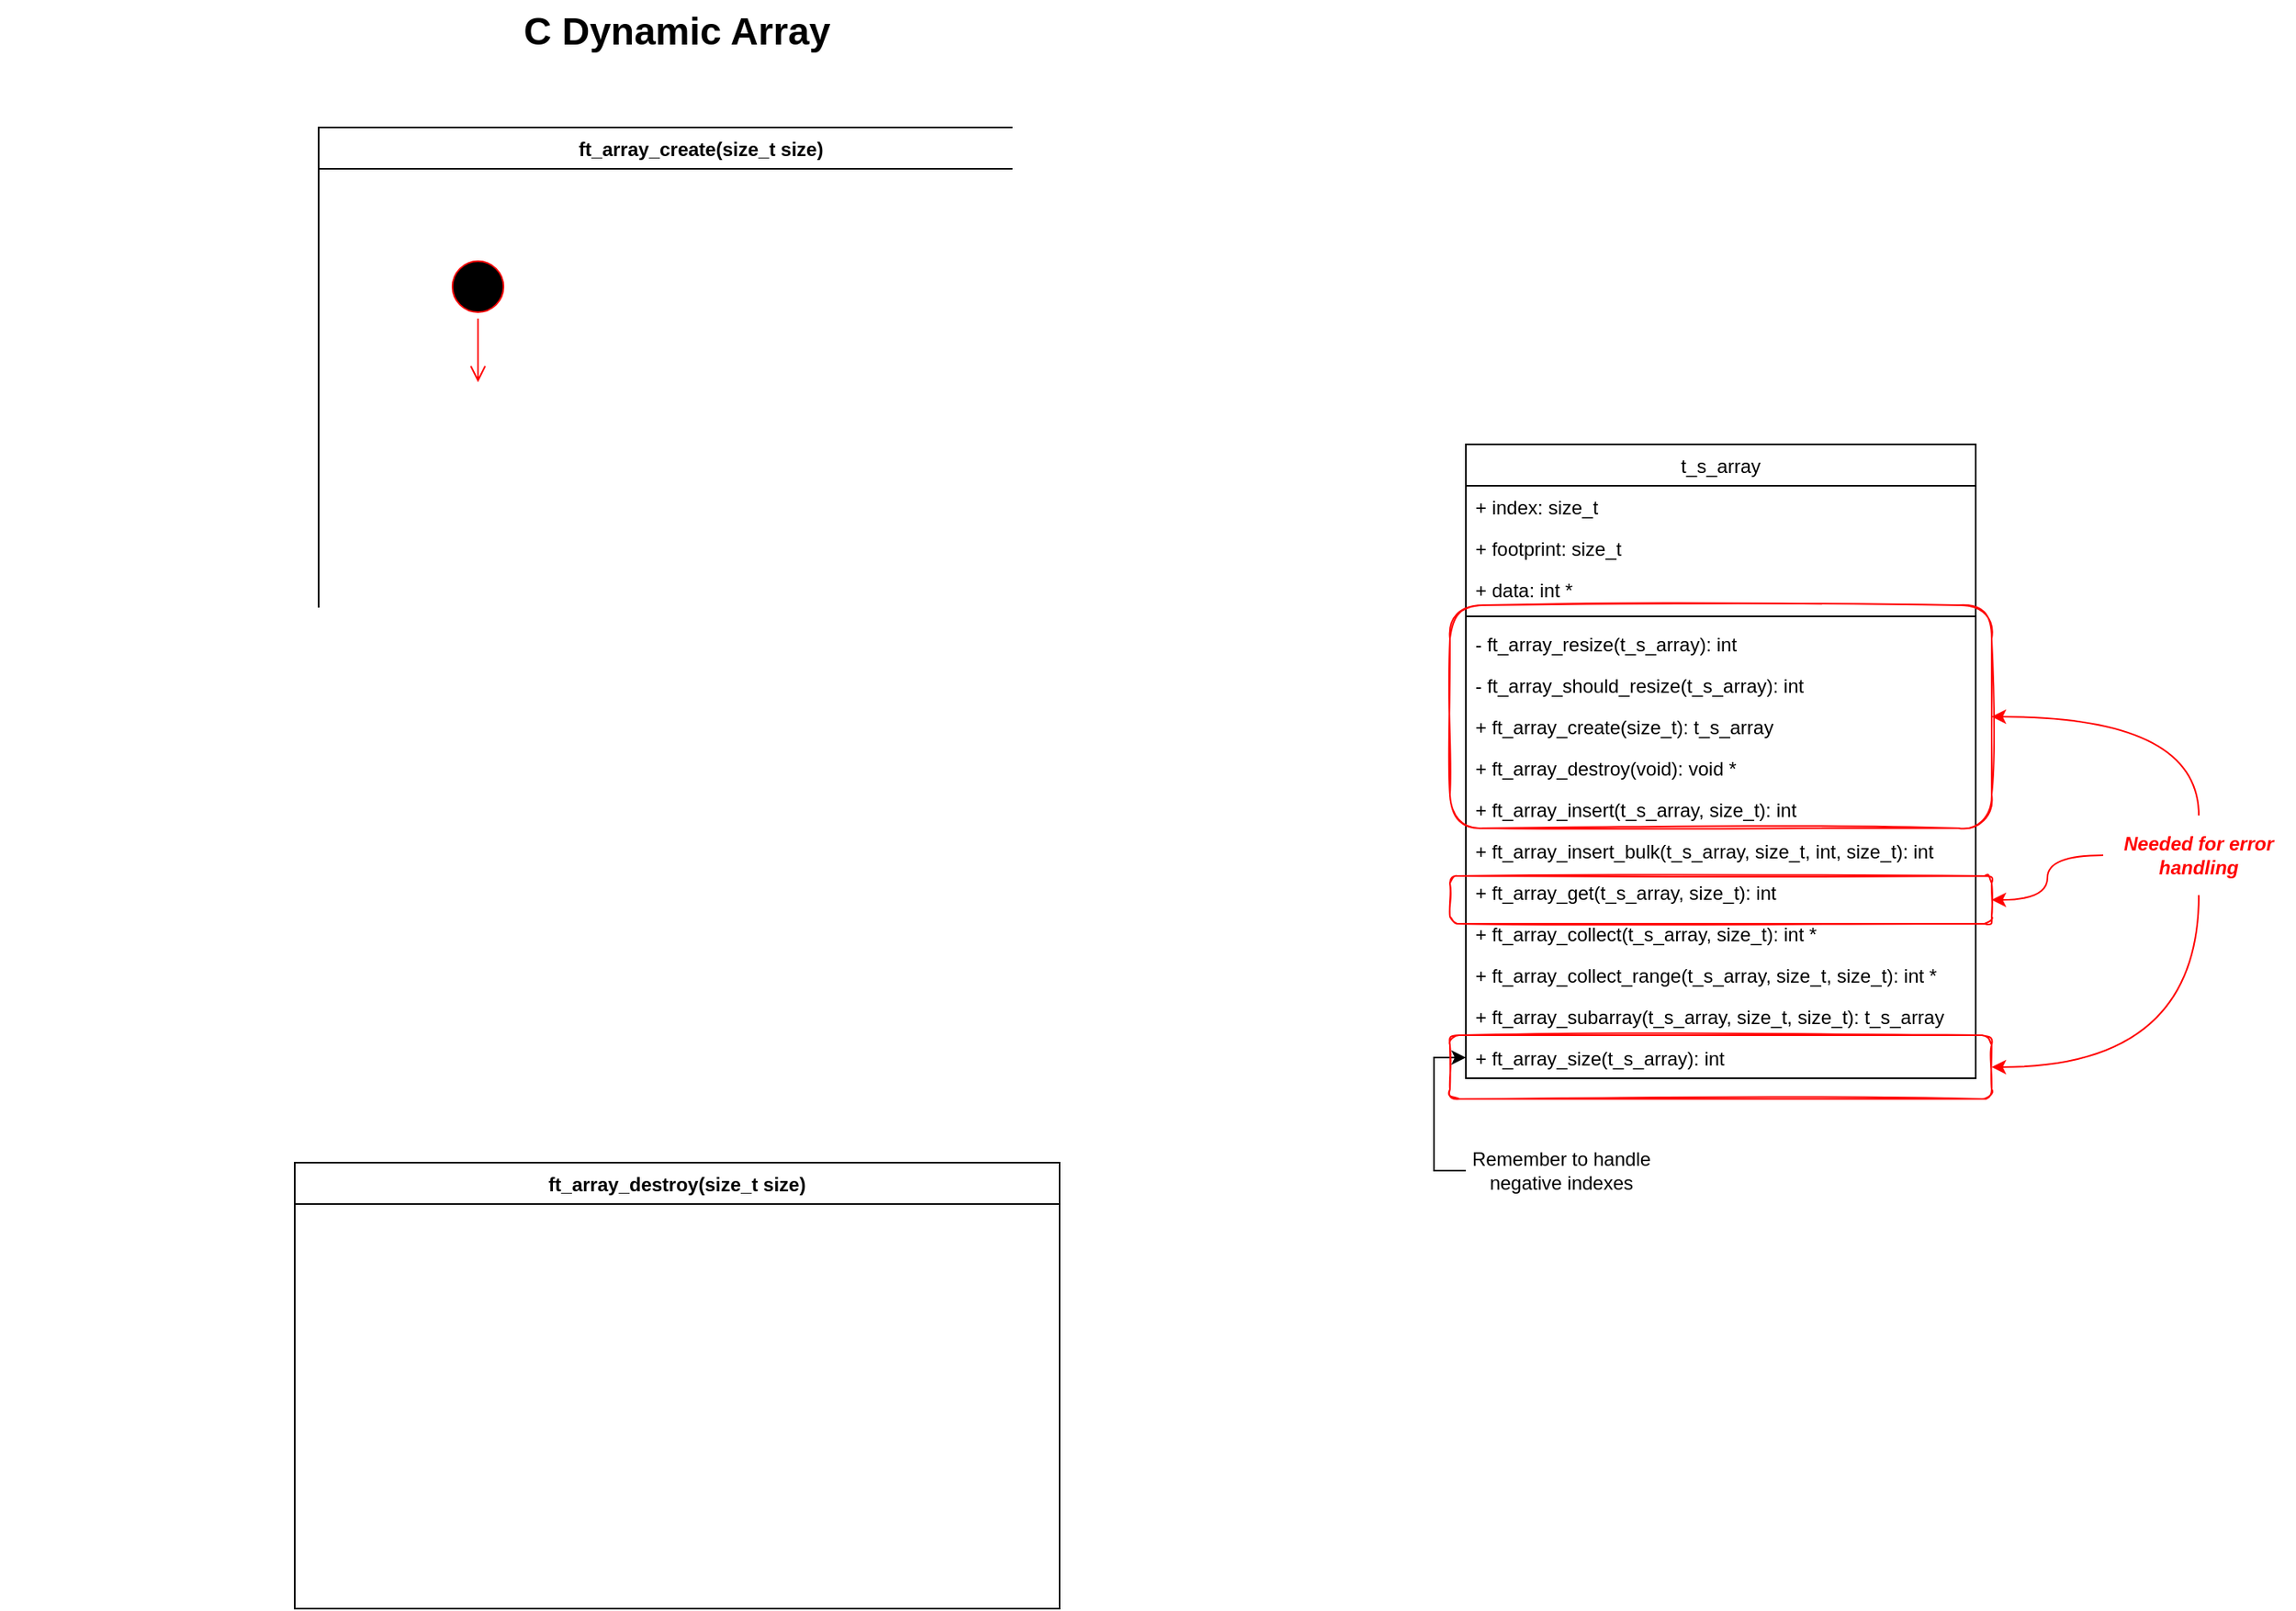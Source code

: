 <mxfile version="20.3.0" type="device"><diagram id="RxPq5M6aBFOzse15CknE" name="Page-1"><mxGraphModel dx="1550" dy="939" grid="1" gridSize="10" guides="1" tooltips="1" connect="1" arrows="1" fold="1" page="1" pageScale="1" pageWidth="850" pageHeight="1100" math="0" shadow="0"><root><mxCell id="0"/><mxCell id="1" parent="0"/><mxCell id="ED0mw1yfPhZeLFWMwnXd-1" value="C Dynamic Array" style="text;html=1;strokeColor=none;fillColor=none;align=center;verticalAlign=middle;whiteSpace=wrap;rounded=0;fontStyle=1;fontSize=24;" parent="1" vertex="1"><mxGeometry width="850" height="40" as="geometry"/></mxCell><mxCell id="ED0mw1yfPhZeLFWMwnXd-2" value="t_s_array" style="swimlane;fontStyle=0;childLayout=stackLayout;horizontal=1;startSize=26;fillColor=none;horizontalStack=0;resizeParent=1;resizeParentMax=0;resizeLast=0;collapsible=1;marginBottom=0;" parent="1" vertex="1"><mxGeometry x="920" y="279" width="320" height="398" as="geometry"/></mxCell><mxCell id="ED0mw1yfPhZeLFWMwnXd-3" value="+ index: size_t" style="text;strokeColor=none;fillColor=none;align=left;verticalAlign=top;spacingLeft=4;spacingRight=4;overflow=hidden;rotatable=0;points=[[0,0.5],[1,0.5]];portConstraint=eastwest;" parent="ED0mw1yfPhZeLFWMwnXd-2" vertex="1"><mxGeometry y="26" width="320" height="26" as="geometry"/></mxCell><mxCell id="U8qEiWb_Wn1M5E_5rWmB-1" value="+ footprint: size_t" style="text;strokeColor=none;fillColor=none;align=left;verticalAlign=top;spacingLeft=4;spacingRight=4;overflow=hidden;rotatable=0;points=[[0,0.5],[1,0.5]];portConstraint=eastwest;" parent="ED0mw1yfPhZeLFWMwnXd-2" vertex="1"><mxGeometry y="52" width="320" height="26" as="geometry"/></mxCell><mxCell id="ED0mw1yfPhZeLFWMwnXd-4" value="+ data: int *" style="text;strokeColor=none;fillColor=none;align=left;verticalAlign=top;spacingLeft=4;spacingRight=4;overflow=hidden;rotatable=0;points=[[0,0.5],[1,0.5]];portConstraint=eastwest;" parent="ED0mw1yfPhZeLFWMwnXd-2" vertex="1"><mxGeometry y="78" width="320" height="26" as="geometry"/></mxCell><mxCell id="ED0mw1yfPhZeLFWMwnXd-10" value="" style="line;strokeWidth=1;fillColor=none;align=left;verticalAlign=middle;spacingTop=-1;spacingLeft=3;spacingRight=3;rotatable=0;labelPosition=right;points=[];portConstraint=eastwest;strokeColor=inherit;" parent="ED0mw1yfPhZeLFWMwnXd-2" vertex="1"><mxGeometry y="104" width="320" height="8" as="geometry"/></mxCell><mxCell id="ED0mw1yfPhZeLFWMwnXd-16" value="- ft_array_resize(t_s_array): int" style="text;strokeColor=none;fillColor=none;align=left;verticalAlign=top;spacingLeft=4;spacingRight=4;overflow=hidden;rotatable=0;points=[[0,0.5],[1,0.5]];portConstraint=eastwest;" parent="ED0mw1yfPhZeLFWMwnXd-2" vertex="1"><mxGeometry y="112" width="320" height="26" as="geometry"/></mxCell><mxCell id="ED0mw1yfPhZeLFWMwnXd-23" value="- ft_array_should_resize(t_s_array): int" style="text;strokeColor=none;fillColor=none;align=left;verticalAlign=top;spacingLeft=4;spacingRight=4;overflow=hidden;rotatable=0;points=[[0,0.5],[1,0.5]];portConstraint=eastwest;" parent="ED0mw1yfPhZeLFWMwnXd-2" vertex="1"><mxGeometry y="138" width="320" height="26" as="geometry"/></mxCell><mxCell id="ED0mw1yfPhZeLFWMwnXd-22" value="+ ft_array_create(size_t): t_s_array" style="text;strokeColor=none;fillColor=none;align=left;verticalAlign=top;spacingLeft=4;spacingRight=4;overflow=hidden;rotatable=0;points=[[0,0.5],[1,0.5]];portConstraint=eastwest;" parent="ED0mw1yfPhZeLFWMwnXd-2" vertex="1"><mxGeometry y="164" width="320" height="26" as="geometry"/></mxCell><mxCell id="ED0mw1yfPhZeLFWMwnXd-17" value="+ ft_array_destroy(void): void *" style="text;strokeColor=none;fillColor=none;align=left;verticalAlign=top;spacingLeft=4;spacingRight=4;overflow=hidden;rotatable=0;points=[[0,0.5],[1,0.5]];portConstraint=eastwest;" parent="ED0mw1yfPhZeLFWMwnXd-2" vertex="1"><mxGeometry y="190" width="320" height="26" as="geometry"/></mxCell><mxCell id="ED0mw1yfPhZeLFWMwnXd-24" value="+ ft_array_insert(t_s_array, size_t): int" style="text;strokeColor=none;fillColor=none;align=left;verticalAlign=top;spacingLeft=4;spacingRight=4;overflow=hidden;rotatable=0;points=[[0,0.5],[1,0.5]];portConstraint=eastwest;" parent="ED0mw1yfPhZeLFWMwnXd-2" vertex="1"><mxGeometry y="216" width="320" height="26" as="geometry"/></mxCell><mxCell id="ED0mw1yfPhZeLFWMwnXd-33" value="+ ft_array_insert_bulk(t_s_array, size_t, int, size_t): int" style="text;strokeColor=none;fillColor=none;align=left;verticalAlign=top;spacingLeft=4;spacingRight=4;overflow=hidden;rotatable=0;points=[[0,0.5],[1,0.5]];portConstraint=eastwest;" parent="ED0mw1yfPhZeLFWMwnXd-2" vertex="1"><mxGeometry y="242" width="320" height="26" as="geometry"/></mxCell><mxCell id="ED0mw1yfPhZeLFWMwnXd-25" value="+ ft_array_get(t_s_array, size_t): int" style="text;strokeColor=none;fillColor=none;align=left;verticalAlign=top;spacingLeft=4;spacingRight=4;overflow=hidden;rotatable=0;points=[[0,0.5],[1,0.5]];portConstraint=eastwest;" parent="ED0mw1yfPhZeLFWMwnXd-2" vertex="1"><mxGeometry y="268" width="320" height="26" as="geometry"/></mxCell><mxCell id="ED0mw1yfPhZeLFWMwnXd-34" value="+ ft_array_collect(t_s_array, size_t): int *" style="text;strokeColor=none;fillColor=none;align=left;verticalAlign=top;spacingLeft=4;spacingRight=4;overflow=hidden;rotatable=0;points=[[0,0.5],[1,0.5]];portConstraint=eastwest;" parent="ED0mw1yfPhZeLFWMwnXd-2" vertex="1"><mxGeometry y="294" width="320" height="26" as="geometry"/></mxCell><mxCell id="ED0mw1yfPhZeLFWMwnXd-36" value="+ ft_array_collect_range(t_s_array, size_t, size_t): int *" style="text;strokeColor=none;fillColor=none;align=left;verticalAlign=top;spacingLeft=4;spacingRight=4;overflow=hidden;rotatable=0;points=[[0,0.5],[1,0.5]];portConstraint=eastwest;" parent="ED0mw1yfPhZeLFWMwnXd-2" vertex="1"><mxGeometry y="320" width="320" height="26" as="geometry"/></mxCell><mxCell id="ED0mw1yfPhZeLFWMwnXd-35" value="+ ft_array_subarray(t_s_array, size_t, size_t): t_s_array" style="text;strokeColor=none;fillColor=none;align=left;verticalAlign=top;spacingLeft=4;spacingRight=4;overflow=hidden;rotatable=0;points=[[0,0.5],[1,0.5]];portConstraint=eastwest;" parent="ED0mw1yfPhZeLFWMwnXd-2" vertex="1"><mxGeometry y="346" width="320" height="26" as="geometry"/></mxCell><mxCell id="ED0mw1yfPhZeLFWMwnXd-26" value="+ ft_array_size(t_s_array): int" style="text;strokeColor=none;fillColor=none;align=left;verticalAlign=top;spacingLeft=4;spacingRight=4;overflow=hidden;rotatable=0;points=[[0,0.5],[1,0.5]];portConstraint=eastwest;" parent="ED0mw1yfPhZeLFWMwnXd-2" vertex="1"><mxGeometry y="372" width="320" height="26" as="geometry"/></mxCell><mxCell id="ED0mw1yfPhZeLFWMwnXd-6" value="" style="rounded=0;whiteSpace=wrap;html=1;strokeColor=default;fontSize=12;fillColor=none;" parent="1" vertex="1"><mxGeometry x="200" y="80" width="480" height="510" as="geometry"/></mxCell><mxCell id="ED0mw1yfPhZeLFWMwnXd-7" value="ft_array_create(size_t size)" style="text;align=center;fontStyle=1;verticalAlign=middle;spacingLeft=3;spacingRight=3;strokeColor=default;rotatable=0;points=[[0,0.5],[1,0.5]];portConstraint=eastwest;rounded=0;fontSize=12;fillColor=default;" parent="1" vertex="1"><mxGeometry x="200" y="80" width="480" height="26" as="geometry"/></mxCell><mxCell id="ED0mw1yfPhZeLFWMwnXd-8" value="" style="rounded=0;whiteSpace=wrap;html=1;strokeColor=default;fontSize=12;fillColor=none;" parent="1" vertex="1"><mxGeometry x="185" y="730" width="480" height="280" as="geometry"/></mxCell><mxCell id="ED0mw1yfPhZeLFWMwnXd-9" value="ft_array_destroy(size_t size)" style="text;align=center;fontStyle=1;verticalAlign=middle;spacingLeft=3;spacingRight=3;strokeColor=default;rotatable=0;points=[[0,0.5],[1,0.5]];portConstraint=eastwest;rounded=0;fontSize=12;fillColor=default;" parent="1" vertex="1"><mxGeometry x="185" y="730" width="480" height="26" as="geometry"/></mxCell><mxCell id="ED0mw1yfPhZeLFWMwnXd-30" style="edgeStyle=orthogonalEdgeStyle;rounded=0;orthogonalLoop=1;jettySize=auto;html=1;exitX=0;exitY=0.5;exitDx=0;exitDy=0;" parent="1" source="ED0mw1yfPhZeLFWMwnXd-27" target="ED0mw1yfPhZeLFWMwnXd-26" edge="1"><mxGeometry relative="1" as="geometry"/></mxCell><mxCell id="ED0mw1yfPhZeLFWMwnXd-27" value="Remember to handle negative indexes" style="text;html=1;strokeColor=none;fillColor=none;align=center;verticalAlign=middle;whiteSpace=wrap;rounded=0;" parent="1" vertex="1"><mxGeometry x="920" y="720" width="120" height="30" as="geometry"/></mxCell><mxCell id="ED0mw1yfPhZeLFWMwnXd-31" value="" style="ellipse;html=1;shape=startState;fillColor=#000000;strokeColor=#ff0000;" parent="1" vertex="1"><mxGeometry x="280" y="160" width="40" height="40" as="geometry"/></mxCell><mxCell id="ED0mw1yfPhZeLFWMwnXd-32" value="" style="edgeStyle=orthogonalEdgeStyle;html=1;verticalAlign=bottom;endArrow=open;endSize=8;strokeColor=#ff0000;rounded=0;" parent="1" source="ED0mw1yfPhZeLFWMwnXd-31" edge="1"><mxGeometry relative="1" as="geometry"><mxPoint x="300" y="240" as="targetPoint"/></mxGeometry></mxCell><mxCell id="ED0mw1yfPhZeLFWMwnXd-39" value="" style="rounded=1;whiteSpace=wrap;html=1;fillColor=none;sketch=1;strokeColor=#FF0000;" parent="1" vertex="1"><mxGeometry x="910" y="380" width="340" height="140" as="geometry"/></mxCell><mxCell id="ED0mw1yfPhZeLFWMwnXd-41" value="" style="rounded=1;whiteSpace=wrap;html=1;fillColor=none;sketch=1;strokeColor=#FF0000;" parent="1" vertex="1"><mxGeometry x="910" y="650" width="340" height="40" as="geometry"/></mxCell><mxCell id="ED0mw1yfPhZeLFWMwnXd-44" style="edgeStyle=orthogonalEdgeStyle;rounded=0;orthogonalLoop=1;jettySize=auto;html=1;exitX=0.5;exitY=0;exitDx=0;exitDy=0;entryX=1;entryY=0.5;entryDx=0;entryDy=0;fontColor=#FF0000;curved=1;strokeColor=#FF0000;" parent="1" source="ED0mw1yfPhZeLFWMwnXd-43" target="ED0mw1yfPhZeLFWMwnXd-39" edge="1"><mxGeometry relative="1" as="geometry"/></mxCell><mxCell id="ED0mw1yfPhZeLFWMwnXd-48" style="edgeStyle=orthogonalEdgeStyle;curved=1;rounded=0;orthogonalLoop=1;jettySize=auto;html=1;entryX=1;entryY=0.5;entryDx=0;entryDy=0;strokeColor=#FF0000;fontColor=#FF0000;exitX=0.5;exitY=1;exitDx=0;exitDy=0;" parent="1" source="ED0mw1yfPhZeLFWMwnXd-43" target="ED0mw1yfPhZeLFWMwnXd-41" edge="1"><mxGeometry relative="1" as="geometry"/></mxCell><mxCell id="ED0mw1yfPhZeLFWMwnXd-43" value="Needed for error handling" style="text;html=1;strokeColor=none;fillColor=none;align=center;verticalAlign=middle;whiteSpace=wrap;rounded=0;sketch=1;fontColor=#FF0000;fontStyle=3" parent="1" vertex="1"><mxGeometry x="1320" y="512" width="120" height="50" as="geometry"/></mxCell><mxCell id="U8qEiWb_Wn1M5E_5rWmB-2" value="" style="rounded=1;whiteSpace=wrap;html=1;fillColor=none;sketch=1;strokeColor=#FF0000;" parent="1" vertex="1"><mxGeometry x="910" y="550" width="340" height="30" as="geometry"/></mxCell><mxCell id="U8qEiWb_Wn1M5E_5rWmB-4" style="edgeStyle=orthogonalEdgeStyle;curved=1;rounded=0;orthogonalLoop=1;jettySize=auto;html=1;entryX=1;entryY=0.5;entryDx=0;entryDy=0;strokeColor=#FF0000;fontColor=#FF0000;exitX=0;exitY=0.5;exitDx=0;exitDy=0;" parent="1" source="ED0mw1yfPhZeLFWMwnXd-43" target="U8qEiWb_Wn1M5E_5rWmB-2" edge="1"><mxGeometry relative="1" as="geometry"><mxPoint x="1390" y="572" as="sourcePoint"/><mxPoint x="1260" y="680" as="targetPoint"/></mxGeometry></mxCell></root></mxGraphModel></diagram></mxfile>